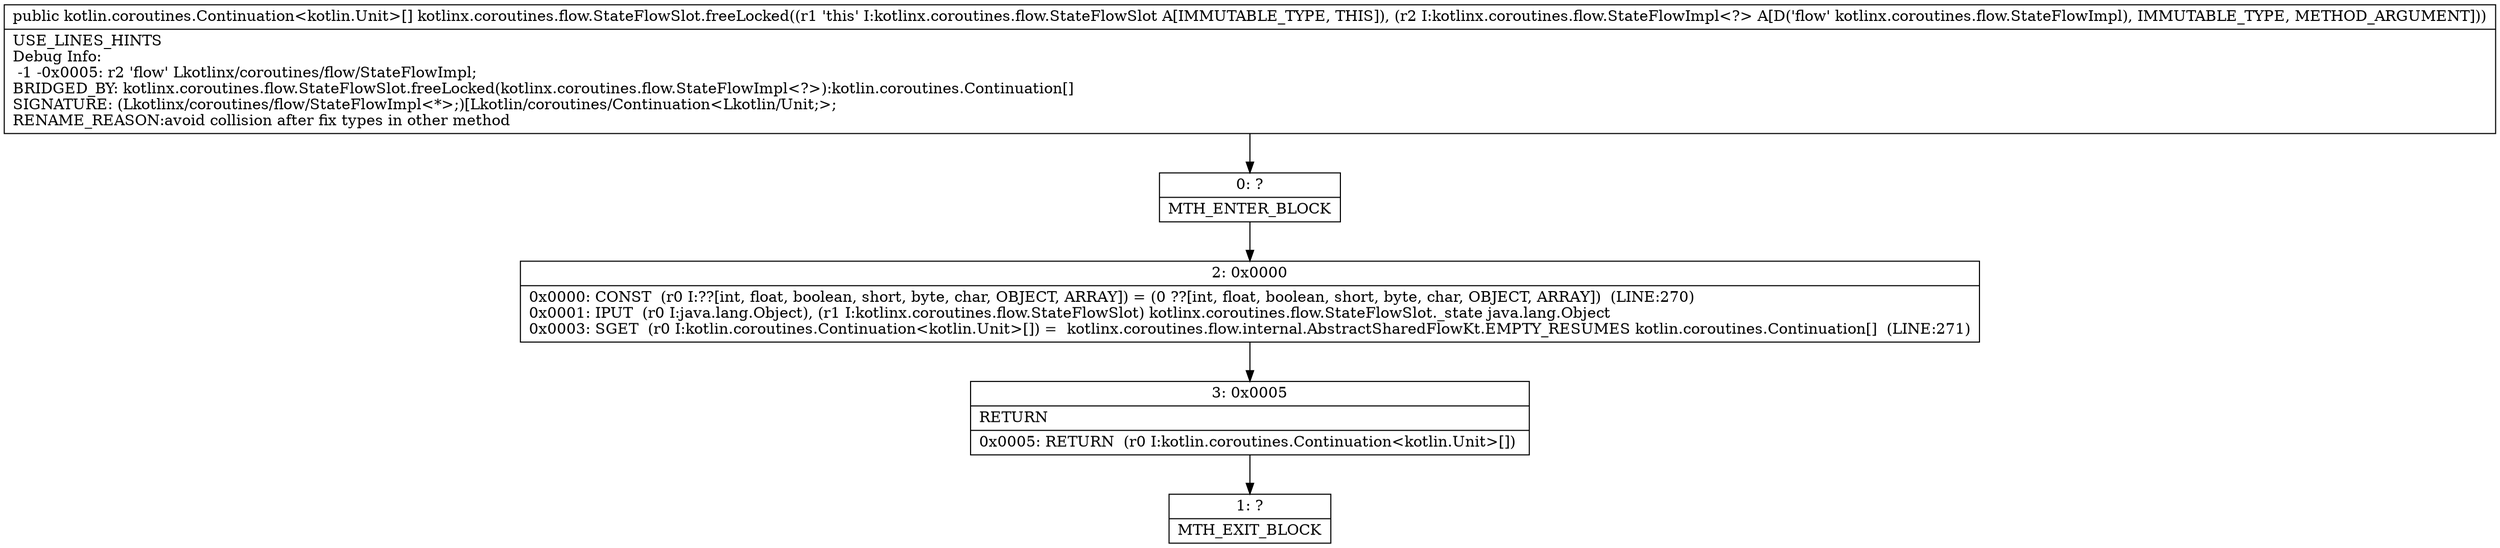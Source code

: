 digraph "CFG forkotlinx.coroutines.flow.StateFlowSlot.freeLocked(Lkotlinx\/coroutines\/flow\/StateFlowImpl;)[Lkotlin\/coroutines\/Continuation;" {
Node_0 [shape=record,label="{0\:\ ?|MTH_ENTER_BLOCK\l}"];
Node_2 [shape=record,label="{2\:\ 0x0000|0x0000: CONST  (r0 I:??[int, float, boolean, short, byte, char, OBJECT, ARRAY]) = (0 ??[int, float, boolean, short, byte, char, OBJECT, ARRAY])  (LINE:270)\l0x0001: IPUT  (r0 I:java.lang.Object), (r1 I:kotlinx.coroutines.flow.StateFlowSlot) kotlinx.coroutines.flow.StateFlowSlot._state java.lang.Object \l0x0003: SGET  (r0 I:kotlin.coroutines.Continuation\<kotlin.Unit\>[]) =  kotlinx.coroutines.flow.internal.AbstractSharedFlowKt.EMPTY_RESUMES kotlin.coroutines.Continuation[]  (LINE:271)\l}"];
Node_3 [shape=record,label="{3\:\ 0x0005|RETURN\l|0x0005: RETURN  (r0 I:kotlin.coroutines.Continuation\<kotlin.Unit\>[]) \l}"];
Node_1 [shape=record,label="{1\:\ ?|MTH_EXIT_BLOCK\l}"];
MethodNode[shape=record,label="{public kotlin.coroutines.Continuation\<kotlin.Unit\>[] kotlinx.coroutines.flow.StateFlowSlot.freeLocked((r1 'this' I:kotlinx.coroutines.flow.StateFlowSlot A[IMMUTABLE_TYPE, THIS]), (r2 I:kotlinx.coroutines.flow.StateFlowImpl\<?\> A[D('flow' kotlinx.coroutines.flow.StateFlowImpl), IMMUTABLE_TYPE, METHOD_ARGUMENT]))  | USE_LINES_HINTS\lDebug Info:\l  \-1 \-0x0005: r2 'flow' Lkotlinx\/coroutines\/flow\/StateFlowImpl;\lBRIDGED_BY: kotlinx.coroutines.flow.StateFlowSlot.freeLocked(kotlinx.coroutines.flow.StateFlowImpl\<?\>):kotlin.coroutines.Continuation[]\lSIGNATURE: (Lkotlinx\/coroutines\/flow\/StateFlowImpl\<*\>;)[Lkotlin\/coroutines\/Continuation\<Lkotlin\/Unit;\>;\lRENAME_REASON:avoid collision after fix types in other method\l}"];
MethodNode -> Node_0;Node_0 -> Node_2;
Node_2 -> Node_3;
Node_3 -> Node_1;
}

